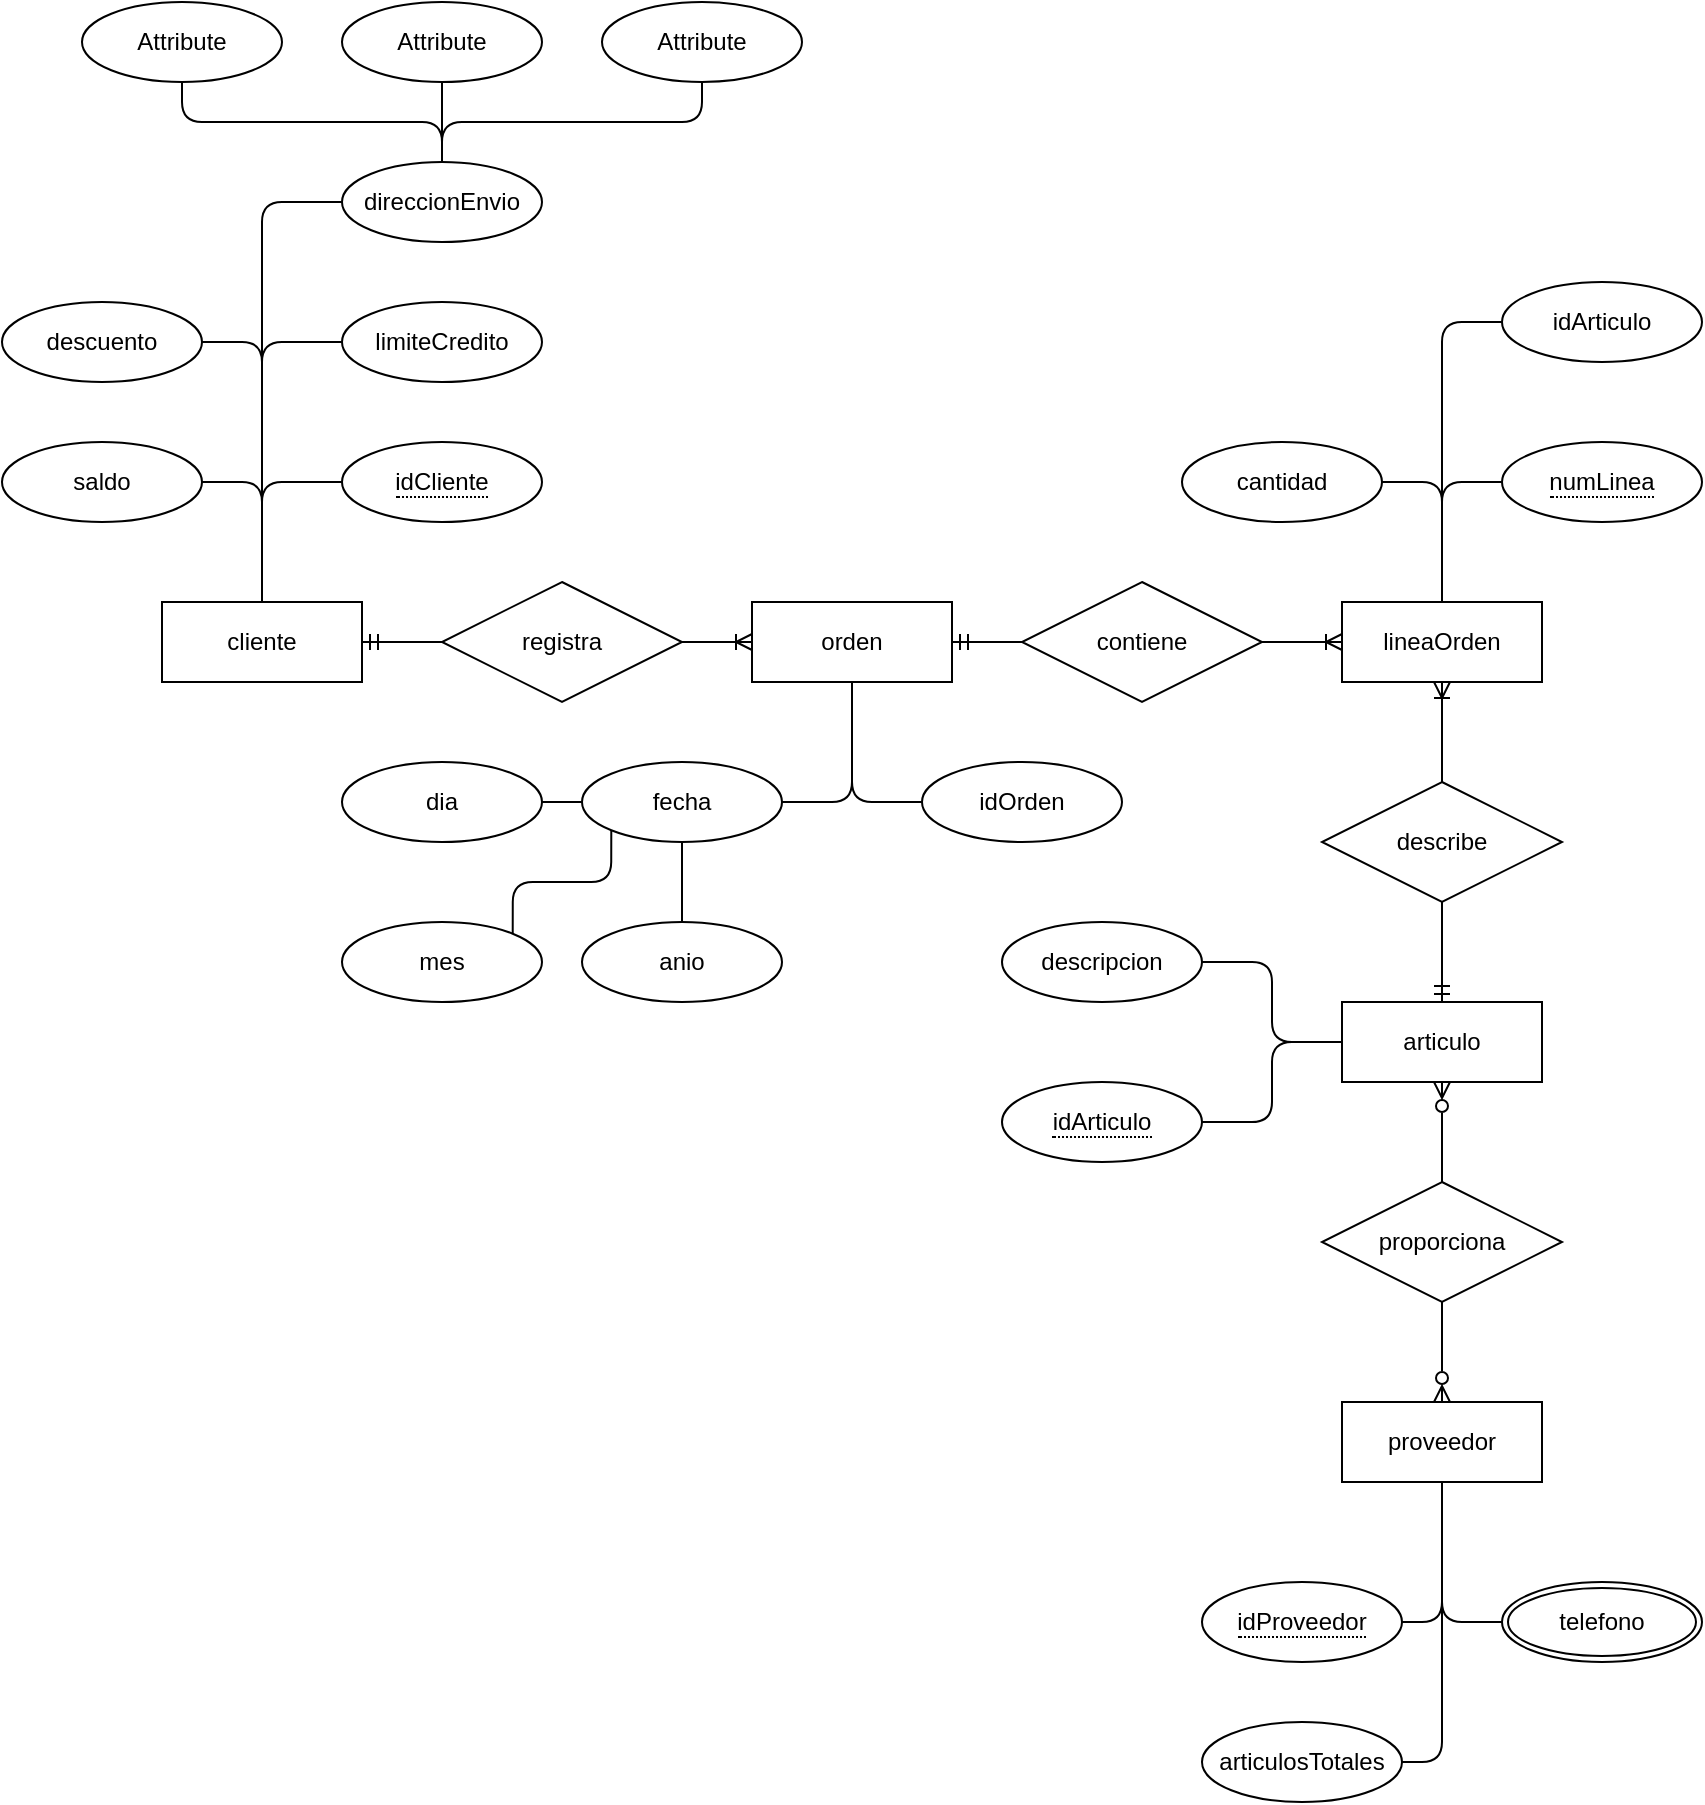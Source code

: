 <mxfile version="24.5.3" type="github">
  <diagram name="Page-1" id="U017xOJkp6jQxPKHplqO">
    <mxGraphModel dx="1195" dy="658" grid="1" gridSize="10" guides="1" tooltips="1" connect="1" arrows="1" fold="1" page="1" pageScale="1" pageWidth="850" pageHeight="1100" math="0" shadow="0">
      <root>
        <mxCell id="0" />
        <mxCell id="1" parent="0" />
        <mxCell id="cHCM_Mp7SnIJrc0SzwnV-20" style="edgeStyle=orthogonalEdgeStyle;rounded=1;orthogonalLoop=1;jettySize=auto;html=1;exitX=1;exitY=0.5;exitDx=0;exitDy=0;entryX=0;entryY=0.5;entryDx=0;entryDy=0;endArrow=none;endFill=0;curved=0;startArrow=ERmandOne;startFill=0;" edge="1" parent="1" source="cHCM_Mp7SnIJrc0SzwnV-2" target="cHCM_Mp7SnIJrc0SzwnV-13">
          <mxGeometry relative="1" as="geometry" />
        </mxCell>
        <mxCell id="cHCM_Mp7SnIJrc0SzwnV-55" style="edgeStyle=orthogonalEdgeStyle;rounded=1;orthogonalLoop=1;jettySize=auto;html=1;exitX=0.5;exitY=1;exitDx=0;exitDy=0;entryX=1;entryY=0.5;entryDx=0;entryDy=0;curved=0;endArrow=none;endFill=0;" edge="1" parent="1" source="cHCM_Mp7SnIJrc0SzwnV-2" target="cHCM_Mp7SnIJrc0SzwnV-51">
          <mxGeometry relative="1" as="geometry" />
        </mxCell>
        <mxCell id="cHCM_Mp7SnIJrc0SzwnV-56" style="edgeStyle=orthogonalEdgeStyle;rounded=1;orthogonalLoop=1;jettySize=auto;html=1;exitX=0.5;exitY=1;exitDx=0;exitDy=0;entryX=0;entryY=0.5;entryDx=0;entryDy=0;curved=0;endArrow=none;endFill=0;" edge="1" parent="1" source="cHCM_Mp7SnIJrc0SzwnV-2" target="cHCM_Mp7SnIJrc0SzwnV-33">
          <mxGeometry relative="1" as="geometry" />
        </mxCell>
        <mxCell id="cHCM_Mp7SnIJrc0SzwnV-2" value="orden" style="whiteSpace=wrap;html=1;align=center;" vertex="1" parent="1">
          <mxGeometry x="375" y="320" width="100" height="40" as="geometry" />
        </mxCell>
        <mxCell id="cHCM_Mp7SnIJrc0SzwnV-65" style="edgeStyle=orthogonalEdgeStyle;rounded=1;orthogonalLoop=1;jettySize=auto;html=1;exitX=0.5;exitY=1;exitDx=0;exitDy=0;entryX=1;entryY=0.5;entryDx=0;entryDy=0;curved=0;endArrow=none;endFill=0;" edge="1" parent="1" source="cHCM_Mp7SnIJrc0SzwnV-3" target="cHCM_Mp7SnIJrc0SzwnV-30">
          <mxGeometry relative="1" as="geometry" />
        </mxCell>
        <mxCell id="cHCM_Mp7SnIJrc0SzwnV-66" style="edgeStyle=orthogonalEdgeStyle;rounded=1;orthogonalLoop=1;jettySize=auto;html=1;exitX=0.5;exitY=1;exitDx=0;exitDy=0;entryX=0;entryY=0.5;entryDx=0;entryDy=0;curved=0;endArrow=none;endFill=0;" edge="1" parent="1" source="cHCM_Mp7SnIJrc0SzwnV-3" target="cHCM_Mp7SnIJrc0SzwnV-64">
          <mxGeometry relative="1" as="geometry" />
        </mxCell>
        <mxCell id="cHCM_Mp7SnIJrc0SzwnV-67" style="edgeStyle=orthogonalEdgeStyle;rounded=1;orthogonalLoop=1;jettySize=auto;html=1;exitX=0.5;exitY=1;exitDx=0;exitDy=0;entryX=1;entryY=0.5;entryDx=0;entryDy=0;curved=0;endArrow=none;endFill=0;" edge="1" parent="1" source="cHCM_Mp7SnIJrc0SzwnV-3" target="cHCM_Mp7SnIJrc0SzwnV-63">
          <mxGeometry relative="1" as="geometry" />
        </mxCell>
        <mxCell id="cHCM_Mp7SnIJrc0SzwnV-3" value="proveedor" style="whiteSpace=wrap;html=1;align=center;" vertex="1" parent="1">
          <mxGeometry x="670" y="720" width="100" height="40" as="geometry" />
        </mxCell>
        <mxCell id="cHCM_Mp7SnIJrc0SzwnV-4" value="articulo" style="whiteSpace=wrap;html=1;align=center;" vertex="1" parent="1">
          <mxGeometry x="670" y="520" width="100" height="40" as="geometry" />
        </mxCell>
        <mxCell id="cHCM_Mp7SnIJrc0SzwnV-18" style="edgeStyle=orthogonalEdgeStyle;rounded=1;orthogonalLoop=1;jettySize=auto;html=1;exitX=1;exitY=0.5;exitDx=0;exitDy=0;entryX=0;entryY=0.5;entryDx=0;entryDy=0;endArrow=none;endFill=0;startArrow=ERmandOne;startFill=0;curved=0;" edge="1" parent="1" source="cHCM_Mp7SnIJrc0SzwnV-6" target="cHCM_Mp7SnIJrc0SzwnV-14">
          <mxGeometry relative="1" as="geometry" />
        </mxCell>
        <mxCell id="cHCM_Mp7SnIJrc0SzwnV-43" style="edgeStyle=orthogonalEdgeStyle;rounded=1;orthogonalLoop=1;jettySize=auto;html=1;exitX=0.5;exitY=0;exitDx=0;exitDy=0;entryX=1;entryY=0.5;entryDx=0;entryDy=0;endArrow=none;endFill=0;curved=0;" edge="1" parent="1" source="cHCM_Mp7SnIJrc0SzwnV-6" target="cHCM_Mp7SnIJrc0SzwnV-36">
          <mxGeometry relative="1" as="geometry" />
        </mxCell>
        <mxCell id="cHCM_Mp7SnIJrc0SzwnV-44" style="edgeStyle=orthogonalEdgeStyle;rounded=1;orthogonalLoop=1;jettySize=auto;html=1;exitX=0.5;exitY=0;exitDx=0;exitDy=0;entryX=0;entryY=0.5;entryDx=0;entryDy=0;curved=0;endArrow=none;endFill=0;" edge="1" parent="1" source="cHCM_Mp7SnIJrc0SzwnV-6" target="cHCM_Mp7SnIJrc0SzwnV-35">
          <mxGeometry relative="1" as="geometry" />
        </mxCell>
        <mxCell id="cHCM_Mp7SnIJrc0SzwnV-45" style="edgeStyle=orthogonalEdgeStyle;rounded=1;orthogonalLoop=1;jettySize=auto;html=1;exitX=0.5;exitY=0;exitDx=0;exitDy=0;entryX=1;entryY=0.5;entryDx=0;entryDy=0;curved=0;endArrow=none;endFill=0;" edge="1" parent="1" source="cHCM_Mp7SnIJrc0SzwnV-6" target="cHCM_Mp7SnIJrc0SzwnV-38">
          <mxGeometry relative="1" as="geometry" />
        </mxCell>
        <mxCell id="cHCM_Mp7SnIJrc0SzwnV-46" style="edgeStyle=orthogonalEdgeStyle;rounded=1;orthogonalLoop=1;jettySize=auto;html=1;exitX=0.5;exitY=0;exitDx=0;exitDy=0;entryX=0;entryY=0.5;entryDx=0;entryDy=0;curved=0;endArrow=none;endFill=0;" edge="1" parent="1" source="cHCM_Mp7SnIJrc0SzwnV-6" target="cHCM_Mp7SnIJrc0SzwnV-37">
          <mxGeometry relative="1" as="geometry" />
        </mxCell>
        <mxCell id="cHCM_Mp7SnIJrc0SzwnV-47" style="edgeStyle=orthogonalEdgeStyle;rounded=1;orthogonalLoop=1;jettySize=auto;html=1;exitX=0.5;exitY=0;exitDx=0;exitDy=0;entryX=0;entryY=0.5;entryDx=0;entryDy=0;curved=0;endArrow=none;endFill=0;" edge="1" parent="1" source="cHCM_Mp7SnIJrc0SzwnV-6" target="cHCM_Mp7SnIJrc0SzwnV-39">
          <mxGeometry relative="1" as="geometry" />
        </mxCell>
        <mxCell id="cHCM_Mp7SnIJrc0SzwnV-6" value="cliente" style="whiteSpace=wrap;html=1;align=center;" vertex="1" parent="1">
          <mxGeometry x="80" y="320" width="100" height="40" as="geometry" />
        </mxCell>
        <mxCell id="cHCM_Mp7SnIJrc0SzwnV-23" style="edgeStyle=orthogonalEdgeStyle;rounded=1;orthogonalLoop=1;jettySize=auto;html=1;exitX=0.5;exitY=1;exitDx=0;exitDy=0;entryX=0.5;entryY=0;entryDx=0;entryDy=0;endArrow=ERzeroToMany;endFill=0;curved=0;" edge="1" parent="1" source="cHCM_Mp7SnIJrc0SzwnV-12" target="cHCM_Mp7SnIJrc0SzwnV-3">
          <mxGeometry relative="1" as="geometry" />
        </mxCell>
        <mxCell id="cHCM_Mp7SnIJrc0SzwnV-24" style="edgeStyle=orthogonalEdgeStyle;rounded=1;orthogonalLoop=1;jettySize=auto;html=1;entryX=0.5;entryY=1;entryDx=0;entryDy=0;endArrow=ERzeroToMany;endFill=0;curved=0;exitX=0.5;exitY=0;exitDx=0;exitDy=0;" edge="1" parent="1" source="cHCM_Mp7SnIJrc0SzwnV-12" target="cHCM_Mp7SnIJrc0SzwnV-4">
          <mxGeometry relative="1" as="geometry">
            <mxPoint x="600" y="720" as="sourcePoint" />
          </mxGeometry>
        </mxCell>
        <mxCell id="cHCM_Mp7SnIJrc0SzwnV-12" value="proporciona" style="shape=rhombus;perimeter=rhombusPerimeter;whiteSpace=wrap;html=1;align=center;" vertex="1" parent="1">
          <mxGeometry x="660" y="610" width="120" height="60" as="geometry" />
        </mxCell>
        <mxCell id="cHCM_Mp7SnIJrc0SzwnV-27" style="edgeStyle=orthogonalEdgeStyle;rounded=1;orthogonalLoop=1;jettySize=auto;html=1;exitX=1;exitY=0.5;exitDx=0;exitDy=0;entryX=0;entryY=0.5;entryDx=0;entryDy=0;endArrow=ERoneToMany;endFill=0;curved=0;" edge="1" parent="1" source="cHCM_Mp7SnIJrc0SzwnV-13" target="cHCM_Mp7SnIJrc0SzwnV-25">
          <mxGeometry relative="1" as="geometry" />
        </mxCell>
        <mxCell id="cHCM_Mp7SnIJrc0SzwnV-13" value="contiene" style="shape=rhombus;perimeter=rhombusPerimeter;whiteSpace=wrap;html=1;align=center;" vertex="1" parent="1">
          <mxGeometry x="510" y="310" width="120" height="60" as="geometry" />
        </mxCell>
        <mxCell id="cHCM_Mp7SnIJrc0SzwnV-19" style="edgeStyle=orthogonalEdgeStyle;rounded=1;orthogonalLoop=1;jettySize=auto;html=1;exitX=1;exitY=0.5;exitDx=0;exitDy=0;entryX=0;entryY=0.5;entryDx=0;entryDy=0;endArrow=ERoneToMany;endFill=0;curved=0;" edge="1" parent="1" source="cHCM_Mp7SnIJrc0SzwnV-14" target="cHCM_Mp7SnIJrc0SzwnV-2">
          <mxGeometry relative="1" as="geometry" />
        </mxCell>
        <mxCell id="cHCM_Mp7SnIJrc0SzwnV-14" value="registra" style="shape=rhombus;perimeter=rhombusPerimeter;whiteSpace=wrap;html=1;align=center;" vertex="1" parent="1">
          <mxGeometry x="220" y="310" width="120" height="60" as="geometry" />
        </mxCell>
        <mxCell id="cHCM_Mp7SnIJrc0SzwnV-28" style="edgeStyle=orthogonalEdgeStyle;rounded=0;orthogonalLoop=1;jettySize=auto;html=1;exitX=0.5;exitY=1;exitDx=0;exitDy=0;entryX=0.5;entryY=0;entryDx=0;entryDy=0;startArrow=ERoneToMany;startFill=0;endArrow=none;endFill=0;" edge="1" parent="1" source="cHCM_Mp7SnIJrc0SzwnV-25" target="cHCM_Mp7SnIJrc0SzwnV-26">
          <mxGeometry relative="1" as="geometry" />
        </mxCell>
        <mxCell id="cHCM_Mp7SnIJrc0SzwnV-70" style="edgeStyle=orthogonalEdgeStyle;rounded=1;orthogonalLoop=1;jettySize=auto;html=1;exitX=0.5;exitY=0;exitDx=0;exitDy=0;entryX=1;entryY=0.5;entryDx=0;entryDy=0;curved=0;endArrow=none;endFill=0;" edge="1" parent="1" source="cHCM_Mp7SnIJrc0SzwnV-25" target="cHCM_Mp7SnIJrc0SzwnV-68">
          <mxGeometry relative="1" as="geometry" />
        </mxCell>
        <mxCell id="cHCM_Mp7SnIJrc0SzwnV-71" style="edgeStyle=orthogonalEdgeStyle;rounded=1;orthogonalLoop=1;jettySize=auto;html=1;exitX=0.5;exitY=0;exitDx=0;exitDy=0;entryX=0;entryY=0.5;entryDx=0;entryDy=0;endArrow=none;endFill=0;curved=0;" edge="1" parent="1" source="cHCM_Mp7SnIJrc0SzwnV-25" target="cHCM_Mp7SnIJrc0SzwnV-32">
          <mxGeometry relative="1" as="geometry" />
        </mxCell>
        <mxCell id="cHCM_Mp7SnIJrc0SzwnV-72" style="edgeStyle=orthogonalEdgeStyle;rounded=1;orthogonalLoop=1;jettySize=auto;html=1;exitX=0.5;exitY=0;exitDx=0;exitDy=0;entryX=0;entryY=0.5;entryDx=0;entryDy=0;curved=0;endArrow=none;endFill=0;" edge="1" parent="1" source="cHCM_Mp7SnIJrc0SzwnV-25" target="cHCM_Mp7SnIJrc0SzwnV-69">
          <mxGeometry relative="1" as="geometry" />
        </mxCell>
        <mxCell id="cHCM_Mp7SnIJrc0SzwnV-25" value="lineaOrden" style="whiteSpace=wrap;html=1;align=center;" vertex="1" parent="1">
          <mxGeometry x="670" y="320" width="100" height="40" as="geometry" />
        </mxCell>
        <mxCell id="cHCM_Mp7SnIJrc0SzwnV-29" style="edgeStyle=orthogonalEdgeStyle;rounded=0;orthogonalLoop=1;jettySize=auto;html=1;exitX=0.5;exitY=1;exitDx=0;exitDy=0;entryX=0.5;entryY=0;entryDx=0;entryDy=0;endArrow=ERmandOne;endFill=0;" edge="1" parent="1" source="cHCM_Mp7SnIJrc0SzwnV-26" target="cHCM_Mp7SnIJrc0SzwnV-4">
          <mxGeometry relative="1" as="geometry" />
        </mxCell>
        <mxCell id="cHCM_Mp7SnIJrc0SzwnV-26" value="describe" style="shape=rhombus;perimeter=rhombusPerimeter;whiteSpace=wrap;html=1;align=center;" vertex="1" parent="1">
          <mxGeometry x="660" y="410" width="120" height="60" as="geometry" />
        </mxCell>
        <mxCell id="cHCM_Mp7SnIJrc0SzwnV-30" value="&lt;span style=&quot;border-bottom: 1px dotted&quot;&gt;idProveedor&lt;/span&gt;" style="ellipse;whiteSpace=wrap;html=1;align=center;" vertex="1" parent="1">
          <mxGeometry x="600" y="810" width="100" height="40" as="geometry" />
        </mxCell>
        <mxCell id="cHCM_Mp7SnIJrc0SzwnV-62" style="edgeStyle=orthogonalEdgeStyle;rounded=1;orthogonalLoop=1;jettySize=auto;html=1;exitX=1;exitY=0.5;exitDx=0;exitDy=0;entryX=0;entryY=0.5;entryDx=0;entryDy=0;curved=0;endArrow=none;endFill=0;" edge="1" parent="1" source="cHCM_Mp7SnIJrc0SzwnV-31" target="cHCM_Mp7SnIJrc0SzwnV-4">
          <mxGeometry relative="1" as="geometry" />
        </mxCell>
        <mxCell id="cHCM_Mp7SnIJrc0SzwnV-31" value="&lt;span style=&quot;border-bottom: 1px dotted&quot;&gt;idArticulo&lt;/span&gt;" style="ellipse;whiteSpace=wrap;html=1;align=center;" vertex="1" parent="1">
          <mxGeometry x="500" y="560" width="100" height="40" as="geometry" />
        </mxCell>
        <mxCell id="cHCM_Mp7SnIJrc0SzwnV-32" value="&lt;span style=&quot;border-bottom: 1px dotted&quot;&gt;numLinea&lt;/span&gt;" style="ellipse;whiteSpace=wrap;html=1;align=center;" vertex="1" parent="1">
          <mxGeometry x="750" y="240" width="100" height="40" as="geometry" />
        </mxCell>
        <mxCell id="cHCM_Mp7SnIJrc0SzwnV-33" value="idOrden" style="ellipse;whiteSpace=wrap;html=1;align=center;" vertex="1" parent="1">
          <mxGeometry x="460" y="400" width="100" height="40" as="geometry" />
        </mxCell>
        <mxCell id="cHCM_Mp7SnIJrc0SzwnV-35" value="&lt;span style=&quot;border-bottom: 1px dotted&quot;&gt;idCliente&lt;/span&gt;" style="ellipse;whiteSpace=wrap;html=1;align=center;" vertex="1" parent="1">
          <mxGeometry x="170" y="240" width="100" height="40" as="geometry" />
        </mxCell>
        <mxCell id="cHCM_Mp7SnIJrc0SzwnV-36" value="saldo" style="ellipse;whiteSpace=wrap;html=1;align=center;" vertex="1" parent="1">
          <mxGeometry y="240" width="100" height="40" as="geometry" />
        </mxCell>
        <mxCell id="cHCM_Mp7SnIJrc0SzwnV-37" value="limiteCredito" style="ellipse;whiteSpace=wrap;html=1;align=center;" vertex="1" parent="1">
          <mxGeometry x="170" y="170" width="100" height="40" as="geometry" />
        </mxCell>
        <mxCell id="cHCM_Mp7SnIJrc0SzwnV-38" value="descuento" style="ellipse;whiteSpace=wrap;html=1;align=center;" vertex="1" parent="1">
          <mxGeometry y="170" width="100" height="40" as="geometry" />
        </mxCell>
        <mxCell id="cHCM_Mp7SnIJrc0SzwnV-48" style="edgeStyle=orthogonalEdgeStyle;rounded=1;orthogonalLoop=1;jettySize=auto;html=1;exitX=0.5;exitY=0;exitDx=0;exitDy=0;entryX=0.5;entryY=1;entryDx=0;entryDy=0;curved=0;endArrow=none;endFill=0;" edge="1" parent="1" source="cHCM_Mp7SnIJrc0SzwnV-39" target="cHCM_Mp7SnIJrc0SzwnV-42">
          <mxGeometry relative="1" as="geometry" />
        </mxCell>
        <mxCell id="cHCM_Mp7SnIJrc0SzwnV-49" style="edgeStyle=orthogonalEdgeStyle;rounded=1;orthogonalLoop=1;jettySize=auto;html=1;exitX=0.5;exitY=0;exitDx=0;exitDy=0;entryX=0.5;entryY=1;entryDx=0;entryDy=0;curved=0;endArrow=none;endFill=0;" edge="1" parent="1" source="cHCM_Mp7SnIJrc0SzwnV-39" target="cHCM_Mp7SnIJrc0SzwnV-41">
          <mxGeometry relative="1" as="geometry" />
        </mxCell>
        <mxCell id="cHCM_Mp7SnIJrc0SzwnV-50" style="edgeStyle=orthogonalEdgeStyle;rounded=1;orthogonalLoop=1;jettySize=auto;html=1;exitX=0.5;exitY=0;exitDx=0;exitDy=0;entryX=0.5;entryY=1;entryDx=0;entryDy=0;curved=0;endArrow=none;endFill=0;" edge="1" parent="1" source="cHCM_Mp7SnIJrc0SzwnV-39" target="cHCM_Mp7SnIJrc0SzwnV-40">
          <mxGeometry relative="1" as="geometry" />
        </mxCell>
        <mxCell id="cHCM_Mp7SnIJrc0SzwnV-39" value="direccionEnvio" style="ellipse;whiteSpace=wrap;html=1;align=center;" vertex="1" parent="1">
          <mxGeometry x="170" y="100" width="100" height="40" as="geometry" />
        </mxCell>
        <mxCell id="cHCM_Mp7SnIJrc0SzwnV-40" value="Attribute" style="ellipse;whiteSpace=wrap;html=1;align=center;" vertex="1" parent="1">
          <mxGeometry x="300" y="20" width="100" height="40" as="geometry" />
        </mxCell>
        <mxCell id="cHCM_Mp7SnIJrc0SzwnV-41" value="Attribute" style="ellipse;whiteSpace=wrap;html=1;align=center;" vertex="1" parent="1">
          <mxGeometry x="170" y="20" width="100" height="40" as="geometry" />
        </mxCell>
        <mxCell id="cHCM_Mp7SnIJrc0SzwnV-42" value="Attribute" style="ellipse;whiteSpace=wrap;html=1;align=center;" vertex="1" parent="1">
          <mxGeometry x="40" y="20" width="100" height="40" as="geometry" />
        </mxCell>
        <mxCell id="cHCM_Mp7SnIJrc0SzwnV-57" style="edgeStyle=orthogonalEdgeStyle;rounded=1;orthogonalLoop=1;jettySize=auto;html=1;exitX=0;exitY=0.5;exitDx=0;exitDy=0;entryX=1;entryY=0.5;entryDx=0;entryDy=0;curved=0;endArrow=none;endFill=0;" edge="1" parent="1" source="cHCM_Mp7SnIJrc0SzwnV-51" target="cHCM_Mp7SnIJrc0SzwnV-52">
          <mxGeometry relative="1" as="geometry" />
        </mxCell>
        <mxCell id="cHCM_Mp7SnIJrc0SzwnV-58" style="edgeStyle=orthogonalEdgeStyle;rounded=1;orthogonalLoop=1;jettySize=auto;html=1;exitX=0;exitY=1;exitDx=0;exitDy=0;entryX=1;entryY=0;entryDx=0;entryDy=0;curved=0;endArrow=none;endFill=0;" edge="1" parent="1" source="cHCM_Mp7SnIJrc0SzwnV-51" target="cHCM_Mp7SnIJrc0SzwnV-54">
          <mxGeometry relative="1" as="geometry">
            <Array as="points">
              <mxPoint x="305" y="460" />
              <mxPoint x="255" y="460" />
            </Array>
          </mxGeometry>
        </mxCell>
        <mxCell id="cHCM_Mp7SnIJrc0SzwnV-51" value="fecha" style="ellipse;whiteSpace=wrap;html=1;align=center;" vertex="1" parent="1">
          <mxGeometry x="290" y="400" width="100" height="40" as="geometry" />
        </mxCell>
        <mxCell id="cHCM_Mp7SnIJrc0SzwnV-52" value="dia" style="ellipse;whiteSpace=wrap;html=1;align=center;" vertex="1" parent="1">
          <mxGeometry x="170" y="400" width="100" height="40" as="geometry" />
        </mxCell>
        <mxCell id="cHCM_Mp7SnIJrc0SzwnV-59" style="edgeStyle=orthogonalEdgeStyle;rounded=1;orthogonalLoop=1;jettySize=auto;html=1;exitX=0.5;exitY=0;exitDx=0;exitDy=0;entryX=0.5;entryY=1;entryDx=0;entryDy=0;curved=0;endArrow=none;endFill=0;" edge="1" parent="1" source="cHCM_Mp7SnIJrc0SzwnV-53" target="cHCM_Mp7SnIJrc0SzwnV-51">
          <mxGeometry relative="1" as="geometry" />
        </mxCell>
        <mxCell id="cHCM_Mp7SnIJrc0SzwnV-53" value="anio" style="ellipse;whiteSpace=wrap;html=1;align=center;" vertex="1" parent="1">
          <mxGeometry x="290" y="480" width="100" height="40" as="geometry" />
        </mxCell>
        <mxCell id="cHCM_Mp7SnIJrc0SzwnV-54" value="mes" style="ellipse;whiteSpace=wrap;html=1;align=center;" vertex="1" parent="1">
          <mxGeometry x="170" y="480" width="100" height="40" as="geometry" />
        </mxCell>
        <mxCell id="cHCM_Mp7SnIJrc0SzwnV-61" style="edgeStyle=orthogonalEdgeStyle;rounded=1;orthogonalLoop=1;jettySize=auto;html=1;exitX=1;exitY=0.5;exitDx=0;exitDy=0;entryX=0;entryY=0.5;entryDx=0;entryDy=0;curved=0;endArrow=none;endFill=0;" edge="1" parent="1" source="cHCM_Mp7SnIJrc0SzwnV-60" target="cHCM_Mp7SnIJrc0SzwnV-4">
          <mxGeometry relative="1" as="geometry" />
        </mxCell>
        <mxCell id="cHCM_Mp7SnIJrc0SzwnV-60" value="descripcion" style="ellipse;whiteSpace=wrap;html=1;align=center;" vertex="1" parent="1">
          <mxGeometry x="500" y="480" width="100" height="40" as="geometry" />
        </mxCell>
        <mxCell id="cHCM_Mp7SnIJrc0SzwnV-63" value="articulosTotales" style="ellipse;whiteSpace=wrap;html=1;align=center;" vertex="1" parent="1">
          <mxGeometry x="600" y="880" width="100" height="40" as="geometry" />
        </mxCell>
        <mxCell id="cHCM_Mp7SnIJrc0SzwnV-64" value="telefono" style="ellipse;shape=doubleEllipse;margin=3;whiteSpace=wrap;html=1;align=center;" vertex="1" parent="1">
          <mxGeometry x="750" y="810" width="100" height="40" as="geometry" />
        </mxCell>
        <mxCell id="cHCM_Mp7SnIJrc0SzwnV-68" value="cantidad" style="ellipse;whiteSpace=wrap;html=1;align=center;" vertex="1" parent="1">
          <mxGeometry x="590" y="240" width="100" height="40" as="geometry" />
        </mxCell>
        <mxCell id="cHCM_Mp7SnIJrc0SzwnV-69" value="idArticulo" style="ellipse;whiteSpace=wrap;html=1;align=center;" vertex="1" parent="1">
          <mxGeometry x="750" y="160" width="100" height="40" as="geometry" />
        </mxCell>
      </root>
    </mxGraphModel>
  </diagram>
</mxfile>
